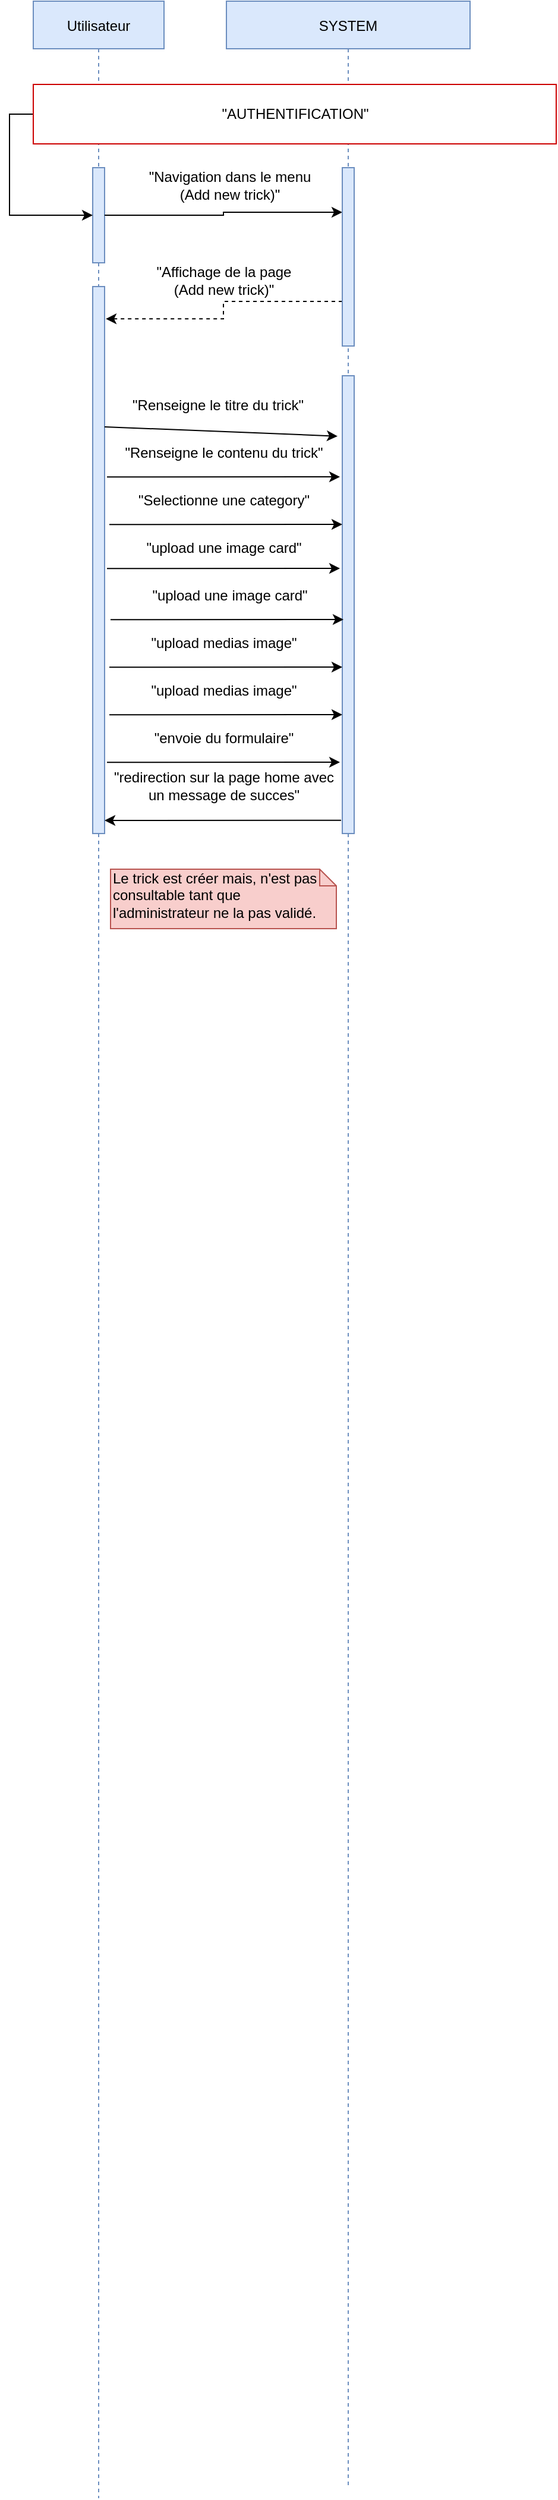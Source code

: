 <mxfile version="14.6.9"><diagram id="kgpKYQtTHZ0yAKxKKP6v" name="Page-1"><mxGraphModel dx="1422" dy="830" grid="1" gridSize="10" guides="1" tooltips="1" connect="1" arrows="1" fold="1" page="1" pageScale="1" pageWidth="850" pageHeight="1100" math="0" shadow="0"><root><mxCell id="0"/><mxCell id="1" parent="0"/><mxCell id="3nuBFxr9cyL0pnOWT2aG-1" value="Utilisateur" style="shape=umlLifeline;perimeter=lifelinePerimeter;container=1;collapsible=0;recursiveResize=0;rounded=0;shadow=0;strokeWidth=1;fillColor=#dae8fc;strokeColor=#6c8ebf;" parent="1" vertex="1"><mxGeometry x="180" y="80" width="110" height="2100" as="geometry"/></mxCell><mxCell id="W3zhZSF-uH6oNpdiygfe-193" value="" style="html=1;strokeColor=#6c8ebf;fillColor=#dae8fc;" parent="3nuBFxr9cyL0pnOWT2aG-1" vertex="1"><mxGeometry x="50" y="140" width="10" height="80" as="geometry"/></mxCell><mxCell id="uqV5mDtYti0FaY_ZtsCi-102" value="" style="html=1;strokeColor=#6c8ebf;fillColor=#dae8fc;" parent="3nuBFxr9cyL0pnOWT2aG-1" vertex="1"><mxGeometry x="50" y="240" width="10" height="460" as="geometry"/></mxCell><mxCell id="cS9AYcHrGZ2k8swyRS4B-11" value="" style="group" parent="3nuBFxr9cyL0pnOWT2aG-1" vertex="1" connectable="0"><mxGeometry x="50" y="300" width="10" height="770" as="geometry"/></mxCell><mxCell id="cS9AYcHrGZ2k8swyRS4B-12" value="" style="group" parent="cS9AYcHrGZ2k8swyRS4B-11" vertex="1" connectable="0"><mxGeometry width="10" height="770" as="geometry"/></mxCell><mxCell id="cS9AYcHrGZ2k8swyRS4B-15" style="edgeStyle=orthogonalEdgeStyle;rounded=0;orthogonalLoop=1;jettySize=auto;html=1;exitX=0.5;exitY=1;exitDx=0;exitDy=0;dashed=1;startArrow=none;startFill=0;" parent="cS9AYcHrGZ2k8swyRS4B-12" edge="1"><mxGeometry relative="1" as="geometry"><mxPoint x="5" y="340" as="sourcePoint"/><mxPoint x="5" y="340" as="targetPoint"/></mxGeometry></mxCell><mxCell id="3nuBFxr9cyL0pnOWT2aG-5" value="SYSTEM" style="shape=umlLifeline;perimeter=lifelinePerimeter;container=0;collapsible=0;recursiveResize=0;rounded=0;shadow=0;strokeWidth=1;fillColor=#dae8fc;strokeColor=#6c8ebf;" parent="1" vertex="1"><mxGeometry x="342.5" y="80" width="205" height="2090" as="geometry"/></mxCell><mxCell id="W3zhZSF-uH6oNpdiygfe-201" style="edgeStyle=orthogonalEdgeStyle;rounded=0;orthogonalLoop=1;jettySize=auto;html=1;exitX=0;exitY=0.5;exitDx=0;exitDy=0;entryX=0;entryY=0.5;entryDx=0;entryDy=0;" parent="1" source="W3zhZSF-uH6oNpdiygfe-189" target="W3zhZSF-uH6oNpdiygfe-193" edge="1"><mxGeometry relative="1" as="geometry"/></mxCell><mxCell id="W3zhZSF-uH6oNpdiygfe-189" value="&quot;AUTHENTIFICATION&quot;" style="html=1;strokeColor=#CC0000;" parent="1" vertex="1"><mxGeometry x="180" y="150" width="440" height="50" as="geometry"/></mxCell><mxCell id="W3zhZSF-uH6oNpdiygfe-205" style="edgeStyle=orthogonalEdgeStyle;rounded=0;orthogonalLoop=1;jettySize=auto;html=1;exitX=1;exitY=0.5;exitDx=0;exitDy=0;entryX=0;entryY=0.25;entryDx=0;entryDy=0;" parent="1" source="W3zhZSF-uH6oNpdiygfe-193" target="W3zhZSF-uH6oNpdiygfe-204" edge="1"><mxGeometry relative="1" as="geometry"/></mxCell><mxCell id="W3zhZSF-uH6oNpdiygfe-210" value="&lt;div&gt;&quot;Navigation dans le menu&lt;br&gt;&lt;/div&gt;&lt;div&gt;(Add new trick)&quot;&lt;/div&gt;" style="text;html=1;align=center;verticalAlign=middle;resizable=0;points=[];autosize=1;" parent="1" vertex="1"><mxGeometry x="265" y="220" width="160" height="30" as="geometry"/></mxCell><mxCell id="uqV5mDtYti0FaY_ZtsCi-110" value="&lt;div&gt;Le trick est créer mais, n'est pas &lt;span&gt;consultable tant que l'administrateur ne la pas validé.&lt;/span&gt;&lt;/div&gt;" style="shape=note;whiteSpace=wrap;html=1;size=14;verticalAlign=top;align=left;spacingTop=-6;fillColor=#f8cecc;strokeColor=#b85450;" parent="1" vertex="1"><mxGeometry x="245" y="810" width="190" height="50" as="geometry"/></mxCell><mxCell id="6mVJtkdGvN2QsGVARfS9-12" style="edgeStyle=orthogonalEdgeStyle;rounded=0;orthogonalLoop=1;jettySize=auto;html=1;exitX=0;exitY=0.75;exitDx=0;exitDy=0;entryX=1.1;entryY=0.059;entryDx=0;entryDy=0;entryPerimeter=0;dashed=1;" edge="1" parent="1" source="W3zhZSF-uH6oNpdiygfe-204" target="uqV5mDtYti0FaY_ZtsCi-102"><mxGeometry relative="1" as="geometry"/></mxCell><mxCell id="W3zhZSF-uH6oNpdiygfe-204" value="" style="html=1;strokeColor=#6c8ebf;fillColor=#dae8fc;" parent="1" vertex="1"><mxGeometry x="440" y="220" width="10" height="150" as="geometry"/></mxCell><mxCell id="uqV5mDtYti0FaY_ZtsCi-105" value="" style="html=1;strokeColor=#6c8ebf;fillColor=#dae8fc;" parent="1" vertex="1"><mxGeometry x="440" y="395" width="10" height="385" as="geometry"/></mxCell><mxCell id="cS9AYcHrGZ2k8swyRS4B-10" style="edgeStyle=orthogonalEdgeStyle;rounded=0;orthogonalLoop=1;jettySize=auto;html=1;exitX=0.5;exitY=1;exitDx=0;exitDy=0;dashed=1;startArrow=none;startFill=0;" parent="1" source="uqV5mDtYti0FaY_ZtsCi-105" target="uqV5mDtYti0FaY_ZtsCi-105" edge="1"><mxGeometry x="395" y="80" as="geometry"/></mxCell><mxCell id="6mVJtkdGvN2QsGVARfS9-11" value="&lt;div&gt;&quot;Affichage de la page &lt;br&gt;&lt;/div&gt;&lt;div&gt;(Add new trick)&quot;&lt;/div&gt;" style="text;html=1;align=center;verticalAlign=middle;resizable=0;points=[];autosize=1;" vertex="1" parent="1"><mxGeometry x="275" y="300" width="130" height="30" as="geometry"/></mxCell><mxCell id="6mVJtkdGvN2QsGVARfS9-18" value="&lt;div&gt;&quot;Renseigne le titre du trick&quot;&lt;/div&gt;" style="text;html=1;align=center;verticalAlign=middle;resizable=0;points=[];autosize=1;" vertex="1" parent="1"><mxGeometry x="255" y="410" width="160" height="20" as="geometry"/></mxCell><mxCell id="6mVJtkdGvN2QsGVARfS9-19" value="&lt;div&gt;&quot;Renseigne le contenu du trick&quot;&lt;/div&gt;" style="text;html=1;align=center;verticalAlign=middle;resizable=0;points=[];autosize=1;" vertex="1" parent="1"><mxGeometry x="245" y="450" width="190" height="20" as="geometry"/></mxCell><mxCell id="6mVJtkdGvN2QsGVARfS9-20" value="&lt;div&gt;&quot;Selectionne une category&quot;&lt;/div&gt;" style="text;html=1;align=center;verticalAlign=middle;resizable=0;points=[];autosize=1;" vertex="1" parent="1"><mxGeometry x="260" y="490" width="160" height="20" as="geometry"/></mxCell><mxCell id="6mVJtkdGvN2QsGVARfS9-21" value="&lt;div&gt;&quot;upload une image card&quot;&lt;/div&gt;" style="text;html=1;align=center;verticalAlign=middle;resizable=0;points=[];autosize=1;" vertex="1" parent="1"><mxGeometry x="265" y="530" width="150" height="20" as="geometry"/></mxCell><mxCell id="6mVJtkdGvN2QsGVARfS9-22" value="&lt;div&gt;&quot;upload une image card&quot;&lt;/div&gt;" style="text;html=1;align=center;verticalAlign=middle;resizable=0;points=[];autosize=1;" vertex="1" parent="1"><mxGeometry x="270" y="570" width="150" height="20" as="geometry"/></mxCell><mxCell id="6mVJtkdGvN2QsGVARfS9-23" value="&lt;div&gt;&quot;upload medias image&quot;&lt;/div&gt;" style="text;html=1;align=center;verticalAlign=middle;resizable=0;points=[];autosize=1;" vertex="1" parent="1"><mxGeometry x="270" y="610" width="140" height="20" as="geometry"/></mxCell><mxCell id="6mVJtkdGvN2QsGVARfS9-24" value="&lt;div&gt;&quot;upload medias image&quot;&lt;/div&gt;" style="text;html=1;align=center;verticalAlign=middle;resizable=0;points=[];autosize=1;" vertex="1" parent="1"><mxGeometry x="270" y="650" width="140" height="20" as="geometry"/></mxCell><mxCell id="6mVJtkdGvN2QsGVARfS9-25" value="&lt;div&gt;&quot;envoie du formulaire&quot;&lt;/div&gt;" style="text;html=1;align=center;verticalAlign=middle;resizable=0;points=[];autosize=1;" vertex="1" parent="1"><mxGeometry x="270" y="690" width="140" height="20" as="geometry"/></mxCell><mxCell id="6mVJtkdGvN2QsGVARfS9-26" value="" style="endArrow=classic;html=1;entryX=-0.4;entryY=0.132;entryDx=0;entryDy=0;entryPerimeter=0;" edge="1" parent="1" target="uqV5mDtYti0FaY_ZtsCi-105"><mxGeometry width="50" height="50" relative="1" as="geometry"><mxPoint x="240" y="438" as="sourcePoint"/><mxPoint x="430" y="460" as="targetPoint"/></mxGeometry></mxCell><mxCell id="6mVJtkdGvN2QsGVARfS9-27" value="" style="endArrow=classic;html=1;entryX=-0.4;entryY=0.132;entryDx=0;entryDy=0;entryPerimeter=0;" edge="1" parent="1"><mxGeometry width="50" height="50" relative="1" as="geometry"><mxPoint x="242" y="480.1" as="sourcePoint"/><mxPoint x="438" y="480.0" as="targetPoint"/></mxGeometry></mxCell><mxCell id="6mVJtkdGvN2QsGVARfS9-28" value="" style="endArrow=classic;html=1;entryX=-0.4;entryY=0.132;entryDx=0;entryDy=0;entryPerimeter=0;" edge="1" parent="1"><mxGeometry width="50" height="50" relative="1" as="geometry"><mxPoint x="244" y="520.1" as="sourcePoint"/><mxPoint x="440" y="520.0" as="targetPoint"/></mxGeometry></mxCell><mxCell id="6mVJtkdGvN2QsGVARfS9-29" value="" style="endArrow=classic;html=1;entryX=-0.4;entryY=0.132;entryDx=0;entryDy=0;entryPerimeter=0;" edge="1" parent="1"><mxGeometry width="50" height="50" relative="1" as="geometry"><mxPoint x="242" y="557.1" as="sourcePoint"/><mxPoint x="438" y="557.0" as="targetPoint"/></mxGeometry></mxCell><mxCell id="6mVJtkdGvN2QsGVARfS9-30" value="" style="endArrow=classic;html=1;entryX=-0.4;entryY=0.132;entryDx=0;entryDy=0;entryPerimeter=0;" edge="1" parent="1"><mxGeometry width="50" height="50" relative="1" as="geometry"><mxPoint x="245" y="600.1" as="sourcePoint"/><mxPoint x="441" y="600.0" as="targetPoint"/></mxGeometry></mxCell><mxCell id="6mVJtkdGvN2QsGVARfS9-31" value="" style="endArrow=classic;html=1;entryX=-0.4;entryY=0.132;entryDx=0;entryDy=0;entryPerimeter=0;" edge="1" parent="1"><mxGeometry width="50" height="50" relative="1" as="geometry"><mxPoint x="244" y="640.1" as="sourcePoint"/><mxPoint x="440" y="640" as="targetPoint"/></mxGeometry></mxCell><mxCell id="6mVJtkdGvN2QsGVARfS9-32" value="" style="endArrow=classic;html=1;entryX=-0.4;entryY=0.132;entryDx=0;entryDy=0;entryPerimeter=0;" edge="1" parent="1"><mxGeometry width="50" height="50" relative="1" as="geometry"><mxPoint x="244" y="680.1" as="sourcePoint"/><mxPoint x="440" y="680" as="targetPoint"/></mxGeometry></mxCell><mxCell id="6mVJtkdGvN2QsGVARfS9-33" value="" style="endArrow=classic;html=1;entryX=-0.4;entryY=0.132;entryDx=0;entryDy=0;entryPerimeter=0;" edge="1" parent="1"><mxGeometry width="50" height="50" relative="1" as="geometry"><mxPoint x="242" y="720.1" as="sourcePoint"/><mxPoint x="438" y="720" as="targetPoint"/></mxGeometry></mxCell><mxCell id="6mVJtkdGvN2QsGVARfS9-34" value="&lt;div&gt;&quot;redirection sur la page home avec&lt;/div&gt;&lt;div&gt; un message de succes&quot;&lt;/div&gt;" style="text;html=1;align=center;verticalAlign=middle;resizable=0;points=[];autosize=1;" vertex="1" parent="1"><mxGeometry x="235" y="725" width="210" height="30" as="geometry"/></mxCell><mxCell id="6mVJtkdGvN2QsGVARfS9-35" value="" style="endArrow=classic;html=1;entryX=-0.1;entryY=0.971;entryDx=0;entryDy=0;entryPerimeter=0;exitX=-0.1;exitY=0.971;exitDx=0;exitDy=0;exitPerimeter=0;" edge="1" parent="1" source="uqV5mDtYti0FaY_ZtsCi-105"><mxGeometry width="50" height="50" relative="1" as="geometry"><mxPoint x="448" y="730" as="sourcePoint"/><mxPoint x="240" y="769" as="targetPoint"/></mxGeometry></mxCell></root></mxGraphModel></diagram></mxfile>